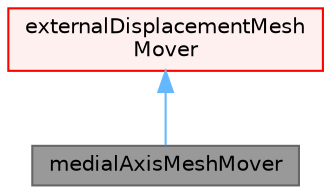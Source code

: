 digraph "medialAxisMeshMover"
{
 // LATEX_PDF_SIZE
  bgcolor="transparent";
  edge [fontname=Helvetica,fontsize=10,labelfontname=Helvetica,labelfontsize=10];
  node [fontname=Helvetica,fontsize=10,shape=box,height=0.2,width=0.4];
  Node1 [id="Node000001",label="medialAxisMeshMover",height=0.2,width=0.4,color="gray40", fillcolor="grey60", style="filled", fontcolor="black",tooltip="Mesh motion solver that uses a medial axis algorithm to work out a fraction between the (nearest poin..."];
  Node2 -> Node1 [id="edge1_Node000001_Node000002",dir="back",color="steelblue1",style="solid",tooltip=" "];
  Node2 [id="Node000002",label="externalDisplacementMesh\lMover",height=0.2,width=0.4,color="red", fillcolor="#FFF0F0", style="filled",URL="$classFoam_1_1externalDisplacementMeshMover.html",tooltip="Virtual base class for mesh movers with externally provided displacement field giving the boundary co..."];
}
